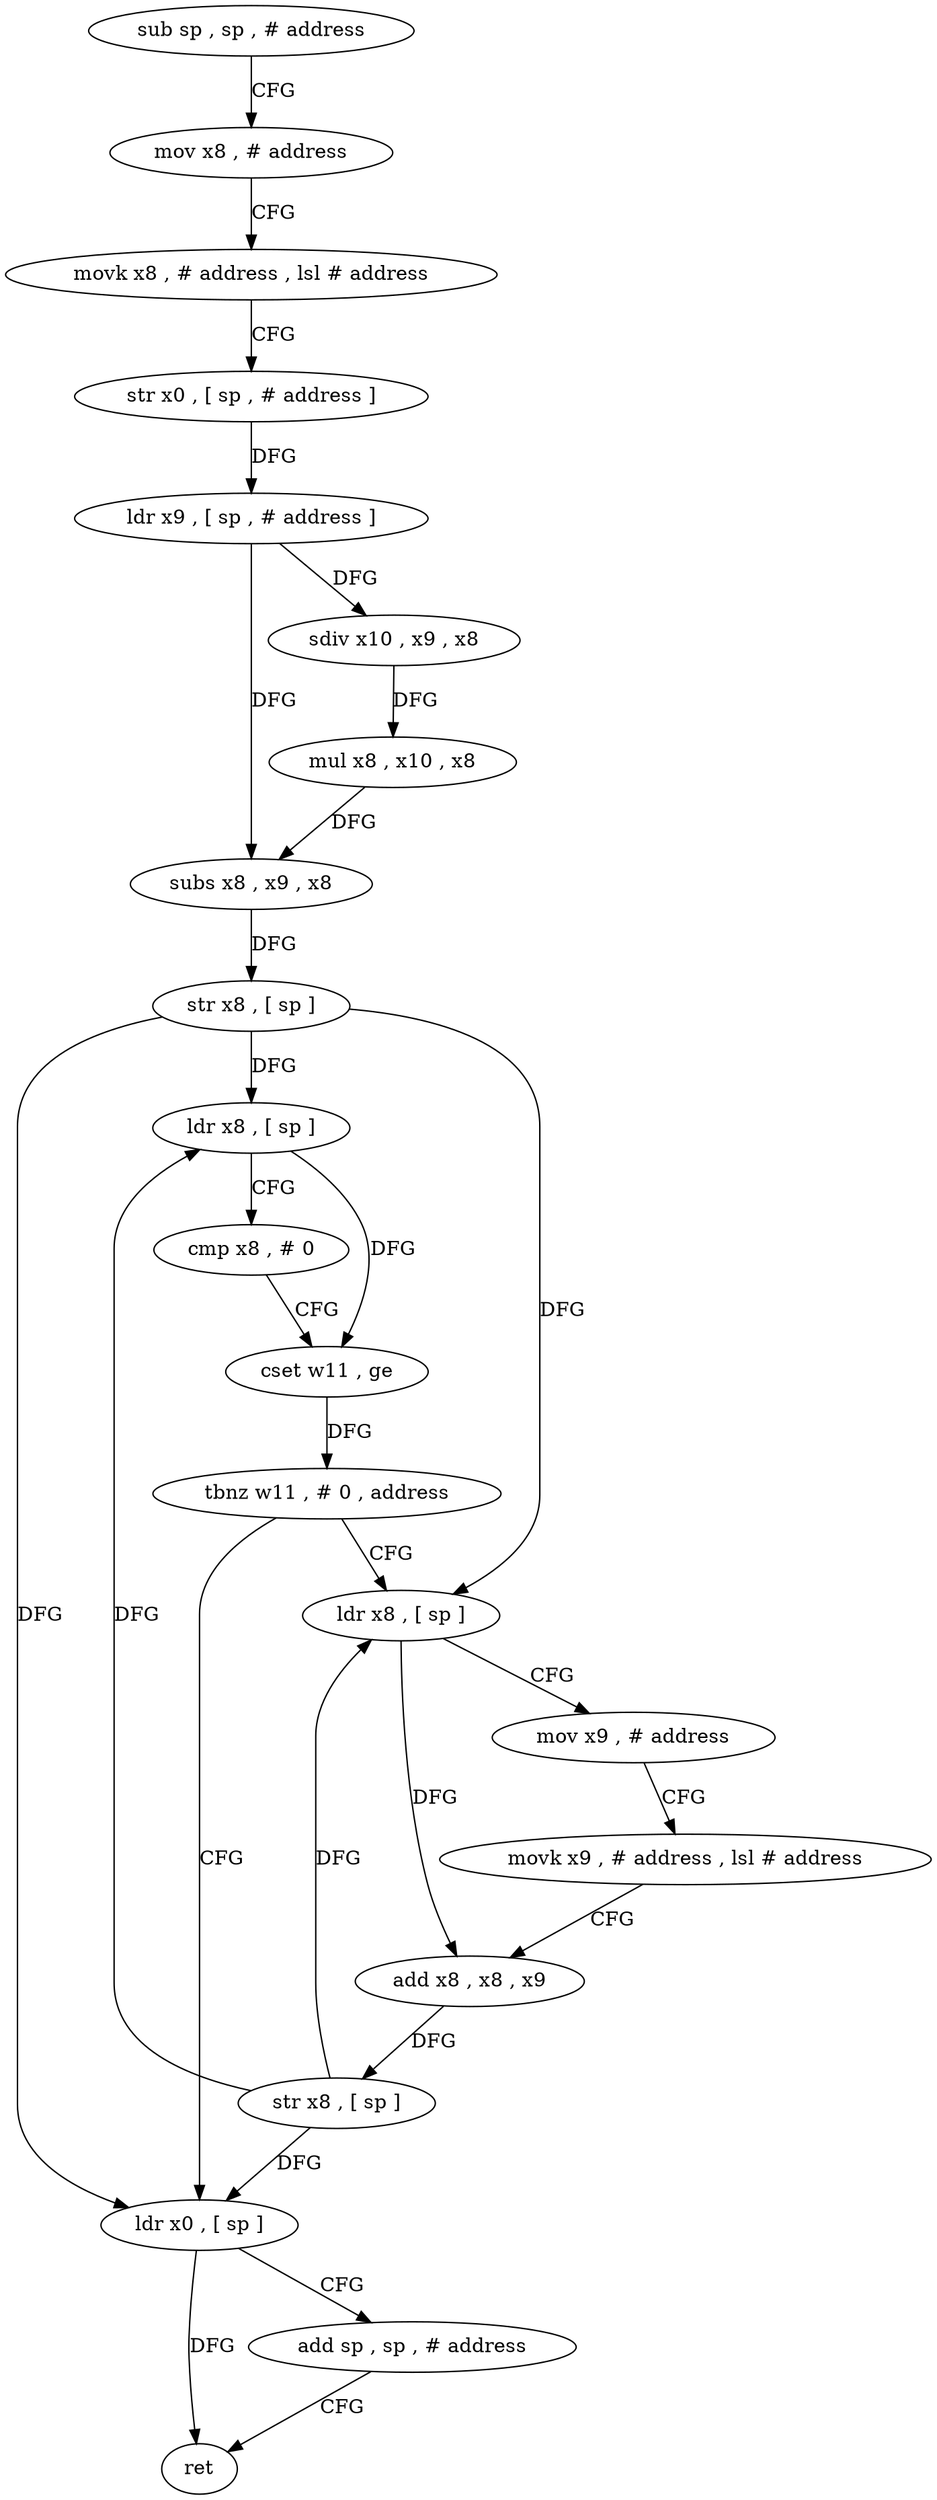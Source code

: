 digraph "func" {
"4253352" [label = "sub sp , sp , # address" ]
"4253356" [label = "mov x8 , # address" ]
"4253360" [label = "movk x8 , # address , lsl # address" ]
"4253364" [label = "str x0 , [ sp , # address ]" ]
"4253368" [label = "ldr x9 , [ sp , # address ]" ]
"4253372" [label = "sdiv x10 , x9 , x8" ]
"4253376" [label = "mul x8 , x10 , x8" ]
"4253380" [label = "subs x8 , x9 , x8" ]
"4253384" [label = "str x8 , [ sp ]" ]
"4253388" [label = "ldr x8 , [ sp ]" ]
"4253392" [label = "cmp x8 , # 0" ]
"4253396" [label = "cset w11 , ge" ]
"4253400" [label = "tbnz w11 , # 0 , address" ]
"4253424" [label = "ldr x0 , [ sp ]" ]
"4253404" [label = "ldr x8 , [ sp ]" ]
"4253428" [label = "add sp , sp , # address" ]
"4253432" [label = "ret" ]
"4253408" [label = "mov x9 , # address" ]
"4253412" [label = "movk x9 , # address , lsl # address" ]
"4253416" [label = "add x8 , x8 , x9" ]
"4253420" [label = "str x8 , [ sp ]" ]
"4253352" -> "4253356" [ label = "CFG" ]
"4253356" -> "4253360" [ label = "CFG" ]
"4253360" -> "4253364" [ label = "CFG" ]
"4253364" -> "4253368" [ label = "DFG" ]
"4253368" -> "4253372" [ label = "DFG" ]
"4253368" -> "4253380" [ label = "DFG" ]
"4253372" -> "4253376" [ label = "DFG" ]
"4253376" -> "4253380" [ label = "DFG" ]
"4253380" -> "4253384" [ label = "DFG" ]
"4253384" -> "4253388" [ label = "DFG" ]
"4253384" -> "4253424" [ label = "DFG" ]
"4253384" -> "4253404" [ label = "DFG" ]
"4253388" -> "4253392" [ label = "CFG" ]
"4253388" -> "4253396" [ label = "DFG" ]
"4253392" -> "4253396" [ label = "CFG" ]
"4253396" -> "4253400" [ label = "DFG" ]
"4253400" -> "4253424" [ label = "CFG" ]
"4253400" -> "4253404" [ label = "CFG" ]
"4253424" -> "4253428" [ label = "CFG" ]
"4253424" -> "4253432" [ label = "DFG" ]
"4253404" -> "4253408" [ label = "CFG" ]
"4253404" -> "4253416" [ label = "DFG" ]
"4253428" -> "4253432" [ label = "CFG" ]
"4253408" -> "4253412" [ label = "CFG" ]
"4253412" -> "4253416" [ label = "CFG" ]
"4253416" -> "4253420" [ label = "DFG" ]
"4253420" -> "4253424" [ label = "DFG" ]
"4253420" -> "4253388" [ label = "DFG" ]
"4253420" -> "4253404" [ label = "DFG" ]
}
